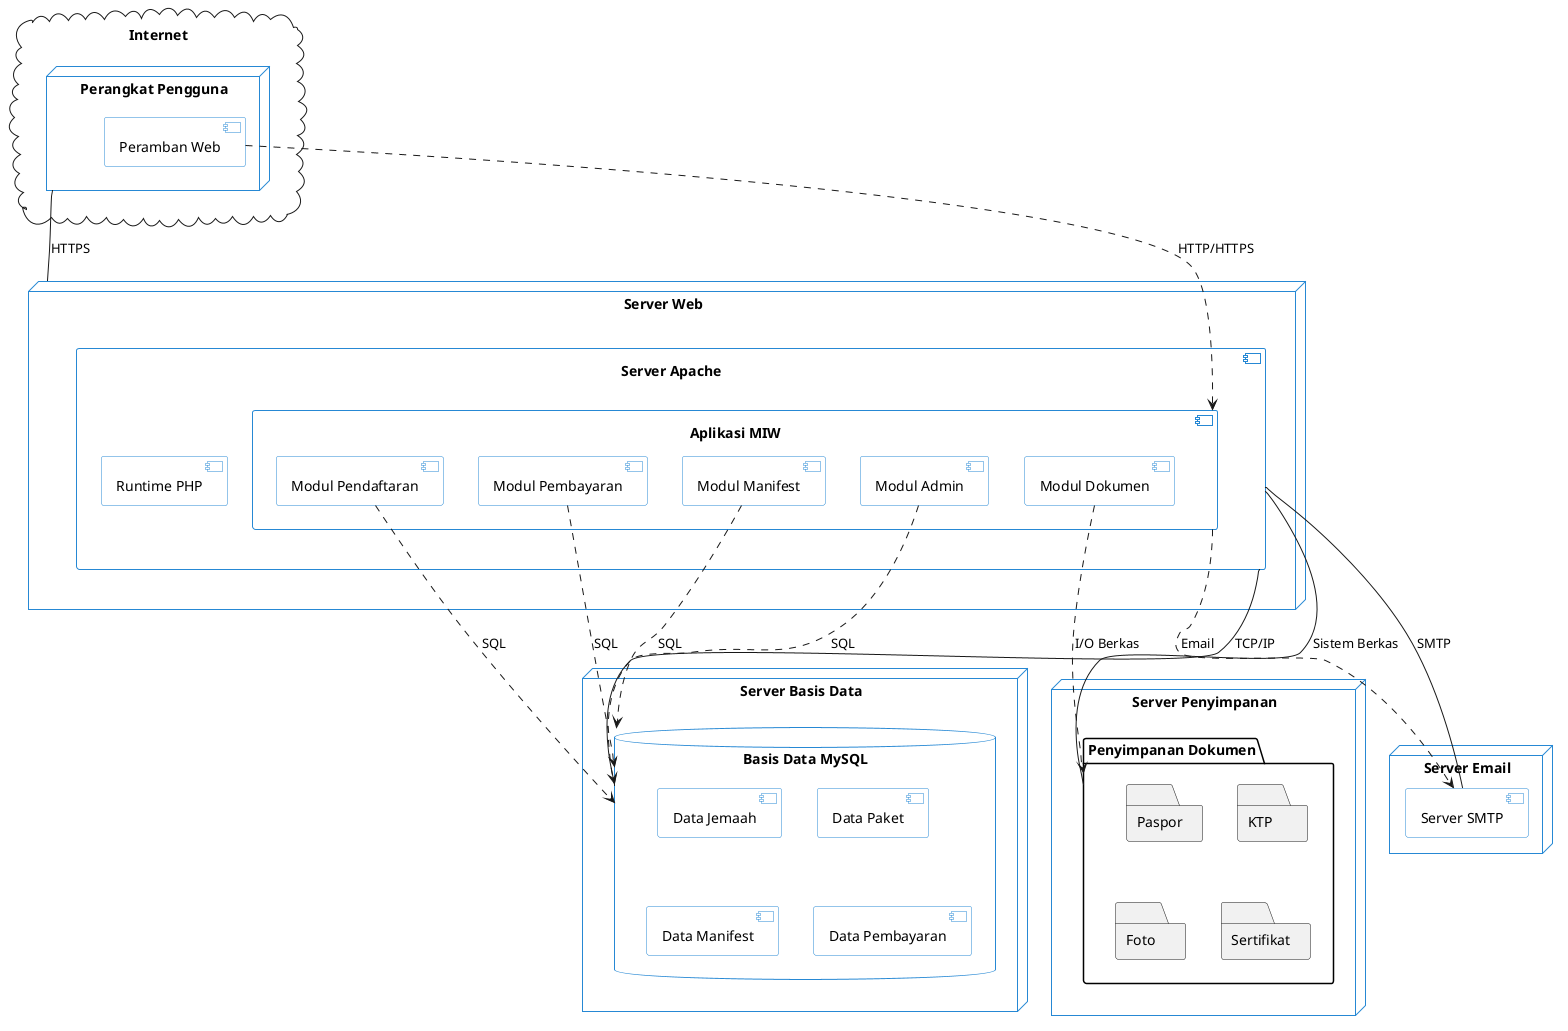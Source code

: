 @startuml Diagram Penggelaran MIW

skinparam node {
    BackgroundColor White
    BorderColor #2688d4
}

skinparam database {
    BackgroundColor White
    BorderColor #2688d4
}

skinparam component {
    BackgroundColor White
    BorderColor #2688d4
}

cloud "Internet" {
    node "Perangkat Pengguna" as client {
        component "Peramban Web" as browser
    }
}

node "Server Web" as webserver {
    component "Server Apache" as apache {
        component "Runtime PHP" as php
        component "Aplikasi MIW" as app {
            component "Modul Pendaftaran" as reg
            component "Modul Pembayaran" as payment
            component "Modul Dokumen" as doc
            component "Modul Manifest" as manifest
            component "Modul Admin" as admin
        }
    }
}

node "Server Basis Data" as dbserver {
    database "Basis Data MySQL" as mysql {
        [Data Jemaah]
        [Data Paket]
        [Data Manifest]
        [Data Pembayaran]
    }
}

node "Server Penyimpanan" as fileserver {
    folder "Penyimpanan Dokumen" as docs {
        folder "Paspor"
        folder "KTP"
        folder "Foto"
        folder "Sertifikat"
    }
}

node "Server Email" as mailserver {
    component "Server SMTP" as smtp
}

' Koneksi
client -- webserver : HTTPS
apache -- mysql : TCP/IP
apache -- docs : Sistem Berkas
apache -- smtp : SMTP

' Dependensi
browser ..> app : HTTP/HTTPS
reg ..> mysql : SQL
payment ..> mysql : SQL
doc ..> docs : I/O Berkas
manifest ..> mysql : SQL
admin ..> mysql : SQL
app ..> smtp : Email

@enduml
